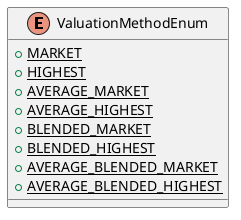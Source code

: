 @startuml

    enum ValuationMethodEnum [[ValuationMethodEnum.html]] {
        {static} +MARKET
        {static} +HIGHEST
        {static} +AVERAGE_MARKET
        {static} +AVERAGE_HIGHEST
        {static} +BLENDED_MARKET
        {static} +BLENDED_HIGHEST
        {static} +AVERAGE_BLENDED_MARKET
        {static} +AVERAGE_BLENDED_HIGHEST
    }

@enduml
